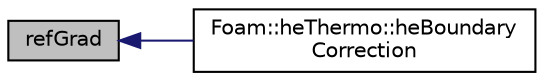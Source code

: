 digraph "refGrad"
{
  bgcolor="transparent";
  edge [fontname="Helvetica",fontsize="10",labelfontname="Helvetica",labelfontsize="10"];
  node [fontname="Helvetica",fontsize="10",shape=record];
  rankdir="LR";
  Node1 [label="refGrad",height=0.2,width=0.4,color="black", fillcolor="grey75", style="filled" fontcolor="black"];
  Node1 -> Node2 [dir="back",color="midnightblue",fontsize="10",style="solid",fontname="Helvetica"];
  Node2 [label="Foam::heThermo::heBoundary\lCorrection",height=0.2,width=0.4,color="black",URL="$classFoam_1_1heThermo.html#aa85327c943535b13adb3bd3b3c5603e2",tooltip="Correct the enthalpy/internal energy field boundaries. "];
}
